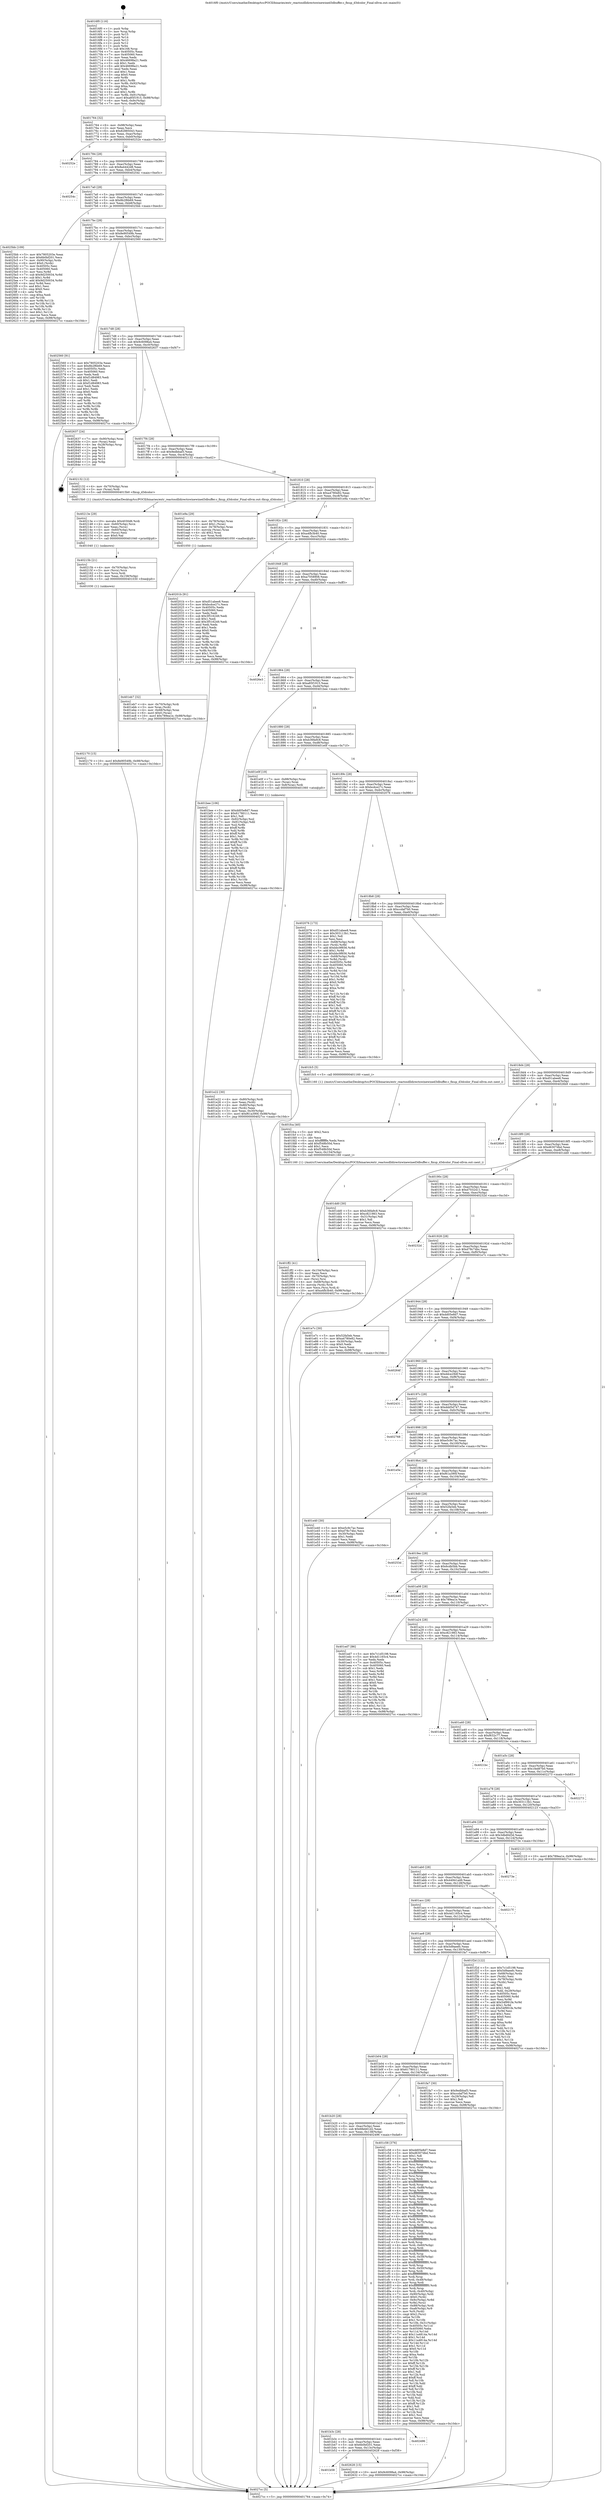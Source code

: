 digraph "0x4016f0" {
  label = "0x4016f0 (/mnt/c/Users/mathe/Desktop/tcc/POCII/binaries/extr_reactosdlldirectxwinewined3dbuffer.c_fixup_d3dcolor_Final-ollvm.out::main(0))"
  labelloc = "t"
  node[shape=record]

  Entry [label="",width=0.3,height=0.3,shape=circle,fillcolor=black,style=filled]
  "0x401764" [label="{
     0x401764 [32]\l
     | [instrs]\l
     &nbsp;&nbsp;0x401764 \<+6\>: mov -0x98(%rbp),%eax\l
     &nbsp;&nbsp;0x40176a \<+2\>: mov %eax,%ecx\l
     &nbsp;&nbsp;0x40176c \<+6\>: sub $0x82885043,%ecx\l
     &nbsp;&nbsp;0x401772 \<+6\>: mov %eax,-0xac(%rbp)\l
     &nbsp;&nbsp;0x401778 \<+6\>: mov %ecx,-0xb0(%rbp)\l
     &nbsp;&nbsp;0x40177e \<+6\>: je 000000000040252e \<main+0xe3e\>\l
  }"]
  "0x40252e" [label="{
     0x40252e\l
  }", style=dashed]
  "0x401784" [label="{
     0x401784 [28]\l
     | [instrs]\l
     &nbsp;&nbsp;0x401784 \<+5\>: jmp 0000000000401789 \<main+0x99\>\l
     &nbsp;&nbsp;0x401789 \<+6\>: mov -0xac(%rbp),%eax\l
     &nbsp;&nbsp;0x40178f \<+5\>: sub $0x8a4442d8,%eax\l
     &nbsp;&nbsp;0x401794 \<+6\>: mov %eax,-0xb4(%rbp)\l
     &nbsp;&nbsp;0x40179a \<+6\>: je 000000000040254c \<main+0xe5c\>\l
  }"]
  Exit [label="",width=0.3,height=0.3,shape=circle,fillcolor=black,style=filled,peripheries=2]
  "0x40254c" [label="{
     0x40254c\l
  }", style=dashed]
  "0x4017a0" [label="{
     0x4017a0 [28]\l
     | [instrs]\l
     &nbsp;&nbsp;0x4017a0 \<+5\>: jmp 00000000004017a5 \<main+0xb5\>\l
     &nbsp;&nbsp;0x4017a5 \<+6\>: mov -0xac(%rbp),%eax\l
     &nbsp;&nbsp;0x4017ab \<+5\>: sub $0x8b2f6b69,%eax\l
     &nbsp;&nbsp;0x4017b0 \<+6\>: mov %eax,-0xb8(%rbp)\l
     &nbsp;&nbsp;0x4017b6 \<+6\>: je 00000000004025bb \<main+0xecb\>\l
  }"]
  "0x401b58" [label="{
     0x401b58\l
  }", style=dashed]
  "0x4025bb" [label="{
     0x4025bb [109]\l
     | [instrs]\l
     &nbsp;&nbsp;0x4025bb \<+5\>: mov $0x7805203e,%eax\l
     &nbsp;&nbsp;0x4025c0 \<+5\>: mov $0x6b0bf201,%ecx\l
     &nbsp;&nbsp;0x4025c5 \<+7\>: mov -0x90(%rbp),%rdx\l
     &nbsp;&nbsp;0x4025cc \<+6\>: movl $0x0,(%rdx)\l
     &nbsp;&nbsp;0x4025d2 \<+7\>: mov 0x40505c,%esi\l
     &nbsp;&nbsp;0x4025d9 \<+7\>: mov 0x405060,%edi\l
     &nbsp;&nbsp;0x4025e0 \<+3\>: mov %esi,%r8d\l
     &nbsp;&nbsp;0x4025e3 \<+7\>: sub $0x9d250034,%r8d\l
     &nbsp;&nbsp;0x4025ea \<+4\>: sub $0x1,%r8d\l
     &nbsp;&nbsp;0x4025ee \<+7\>: add $0x9d250034,%r8d\l
     &nbsp;&nbsp;0x4025f5 \<+4\>: imul %r8d,%esi\l
     &nbsp;&nbsp;0x4025f9 \<+3\>: and $0x1,%esi\l
     &nbsp;&nbsp;0x4025fc \<+3\>: cmp $0x0,%esi\l
     &nbsp;&nbsp;0x4025ff \<+4\>: sete %r9b\l
     &nbsp;&nbsp;0x402603 \<+3\>: cmp $0xa,%edi\l
     &nbsp;&nbsp;0x402606 \<+4\>: setl %r10b\l
     &nbsp;&nbsp;0x40260a \<+3\>: mov %r9b,%r11b\l
     &nbsp;&nbsp;0x40260d \<+3\>: and %r10b,%r11b\l
     &nbsp;&nbsp;0x402610 \<+3\>: xor %r10b,%r9b\l
     &nbsp;&nbsp;0x402613 \<+3\>: or %r9b,%r11b\l
     &nbsp;&nbsp;0x402616 \<+4\>: test $0x1,%r11b\l
     &nbsp;&nbsp;0x40261a \<+3\>: cmovne %ecx,%eax\l
     &nbsp;&nbsp;0x40261d \<+6\>: mov %eax,-0x98(%rbp)\l
     &nbsp;&nbsp;0x402623 \<+5\>: jmp 00000000004027cc \<main+0x10dc\>\l
  }"]
  "0x4017bc" [label="{
     0x4017bc [28]\l
     | [instrs]\l
     &nbsp;&nbsp;0x4017bc \<+5\>: jmp 00000000004017c1 \<main+0xd1\>\l
     &nbsp;&nbsp;0x4017c1 \<+6\>: mov -0xac(%rbp),%eax\l
     &nbsp;&nbsp;0x4017c7 \<+5\>: sub $0x8e90549b,%eax\l
     &nbsp;&nbsp;0x4017cc \<+6\>: mov %eax,-0xbc(%rbp)\l
     &nbsp;&nbsp;0x4017d2 \<+6\>: je 0000000000402560 \<main+0xe70\>\l
  }"]
  "0x402628" [label="{
     0x402628 [15]\l
     | [instrs]\l
     &nbsp;&nbsp;0x402628 \<+10\>: movl $0x9c6098a4,-0x98(%rbp)\l
     &nbsp;&nbsp;0x402632 \<+5\>: jmp 00000000004027cc \<main+0x10dc\>\l
  }"]
  "0x402560" [label="{
     0x402560 [91]\l
     | [instrs]\l
     &nbsp;&nbsp;0x402560 \<+5\>: mov $0x7805203e,%eax\l
     &nbsp;&nbsp;0x402565 \<+5\>: mov $0x8b2f6b69,%ecx\l
     &nbsp;&nbsp;0x40256a \<+7\>: mov 0x40505c,%edx\l
     &nbsp;&nbsp;0x402571 \<+7\>: mov 0x405060,%esi\l
     &nbsp;&nbsp;0x402578 \<+2\>: mov %edx,%edi\l
     &nbsp;&nbsp;0x40257a \<+6\>: add $0xf1d84983,%edi\l
     &nbsp;&nbsp;0x402580 \<+3\>: sub $0x1,%edi\l
     &nbsp;&nbsp;0x402583 \<+6\>: sub $0xf1d84983,%edi\l
     &nbsp;&nbsp;0x402589 \<+3\>: imul %edi,%edx\l
     &nbsp;&nbsp;0x40258c \<+3\>: and $0x1,%edx\l
     &nbsp;&nbsp;0x40258f \<+3\>: cmp $0x0,%edx\l
     &nbsp;&nbsp;0x402592 \<+4\>: sete %r8b\l
     &nbsp;&nbsp;0x402596 \<+3\>: cmp $0xa,%esi\l
     &nbsp;&nbsp;0x402599 \<+4\>: setl %r9b\l
     &nbsp;&nbsp;0x40259d \<+3\>: mov %r8b,%r10b\l
     &nbsp;&nbsp;0x4025a0 \<+3\>: and %r9b,%r10b\l
     &nbsp;&nbsp;0x4025a3 \<+3\>: xor %r9b,%r8b\l
     &nbsp;&nbsp;0x4025a6 \<+3\>: or %r8b,%r10b\l
     &nbsp;&nbsp;0x4025a9 \<+4\>: test $0x1,%r10b\l
     &nbsp;&nbsp;0x4025ad \<+3\>: cmovne %ecx,%eax\l
     &nbsp;&nbsp;0x4025b0 \<+6\>: mov %eax,-0x98(%rbp)\l
     &nbsp;&nbsp;0x4025b6 \<+5\>: jmp 00000000004027cc \<main+0x10dc\>\l
  }"]
  "0x4017d8" [label="{
     0x4017d8 [28]\l
     | [instrs]\l
     &nbsp;&nbsp;0x4017d8 \<+5\>: jmp 00000000004017dd \<main+0xed\>\l
     &nbsp;&nbsp;0x4017dd \<+6\>: mov -0xac(%rbp),%eax\l
     &nbsp;&nbsp;0x4017e3 \<+5\>: sub $0x9c6098a4,%eax\l
     &nbsp;&nbsp;0x4017e8 \<+6\>: mov %eax,-0xc0(%rbp)\l
     &nbsp;&nbsp;0x4017ee \<+6\>: je 0000000000402637 \<main+0xf47\>\l
  }"]
  "0x401b3c" [label="{
     0x401b3c [28]\l
     | [instrs]\l
     &nbsp;&nbsp;0x401b3c \<+5\>: jmp 0000000000401b41 \<main+0x451\>\l
     &nbsp;&nbsp;0x401b41 \<+6\>: mov -0xac(%rbp),%eax\l
     &nbsp;&nbsp;0x401b47 \<+5\>: sub $0x6b0bf201,%eax\l
     &nbsp;&nbsp;0x401b4c \<+6\>: mov %eax,-0x13c(%rbp)\l
     &nbsp;&nbsp;0x401b52 \<+6\>: je 0000000000402628 \<main+0xf38\>\l
  }"]
  "0x402637" [label="{
     0x402637 [24]\l
     | [instrs]\l
     &nbsp;&nbsp;0x402637 \<+7\>: mov -0x90(%rbp),%rax\l
     &nbsp;&nbsp;0x40263e \<+2\>: mov (%rax),%eax\l
     &nbsp;&nbsp;0x402640 \<+4\>: lea -0x28(%rbp),%rsp\l
     &nbsp;&nbsp;0x402644 \<+1\>: pop %rbx\l
     &nbsp;&nbsp;0x402645 \<+2\>: pop %r12\l
     &nbsp;&nbsp;0x402647 \<+2\>: pop %r13\l
     &nbsp;&nbsp;0x402649 \<+2\>: pop %r14\l
     &nbsp;&nbsp;0x40264b \<+2\>: pop %r15\l
     &nbsp;&nbsp;0x40264d \<+1\>: pop %rbp\l
     &nbsp;&nbsp;0x40264e \<+1\>: ret\l
  }"]
  "0x4017f4" [label="{
     0x4017f4 [28]\l
     | [instrs]\l
     &nbsp;&nbsp;0x4017f4 \<+5\>: jmp 00000000004017f9 \<main+0x109\>\l
     &nbsp;&nbsp;0x4017f9 \<+6\>: mov -0xac(%rbp),%eax\l
     &nbsp;&nbsp;0x4017ff \<+5\>: sub $0x9edbbaf3,%eax\l
     &nbsp;&nbsp;0x401804 \<+6\>: mov %eax,-0xc4(%rbp)\l
     &nbsp;&nbsp;0x40180a \<+6\>: je 0000000000402132 \<main+0xa42\>\l
  }"]
  "0x402496" [label="{
     0x402496\l
  }", style=dashed]
  "0x402132" [label="{
     0x402132 [12]\l
     | [instrs]\l
     &nbsp;&nbsp;0x402132 \<+4\>: mov -0x70(%rbp),%rax\l
     &nbsp;&nbsp;0x402136 \<+3\>: mov (%rax),%rdi\l
     &nbsp;&nbsp;0x402139 \<+5\>: call 00000000004015b0 \<fixup_d3dcolor\>\l
     | [calls]\l
     &nbsp;&nbsp;0x4015b0 \{1\} (/mnt/c/Users/mathe/Desktop/tcc/POCII/binaries/extr_reactosdlldirectxwinewined3dbuffer.c_fixup_d3dcolor_Final-ollvm.out::fixup_d3dcolor)\l
  }"]
  "0x401810" [label="{
     0x401810 [28]\l
     | [instrs]\l
     &nbsp;&nbsp;0x401810 \<+5\>: jmp 0000000000401815 \<main+0x125\>\l
     &nbsp;&nbsp;0x401815 \<+6\>: mov -0xac(%rbp),%eax\l
     &nbsp;&nbsp;0x40181b \<+5\>: sub $0xa4780e82,%eax\l
     &nbsp;&nbsp;0x401820 \<+6\>: mov %eax,-0xc8(%rbp)\l
     &nbsp;&nbsp;0x401826 \<+6\>: je 0000000000401e9a \<main+0x7aa\>\l
  }"]
  "0x402170" [label="{
     0x402170 [15]\l
     | [instrs]\l
     &nbsp;&nbsp;0x402170 \<+10\>: movl $0x8e90549b,-0x98(%rbp)\l
     &nbsp;&nbsp;0x40217a \<+5\>: jmp 00000000004027cc \<main+0x10dc\>\l
  }"]
  "0x401e9a" [label="{
     0x401e9a [29]\l
     | [instrs]\l
     &nbsp;&nbsp;0x401e9a \<+4\>: mov -0x78(%rbp),%rax\l
     &nbsp;&nbsp;0x401e9e \<+6\>: movl $0x1,(%rax)\l
     &nbsp;&nbsp;0x401ea4 \<+4\>: mov -0x78(%rbp),%rax\l
     &nbsp;&nbsp;0x401ea8 \<+3\>: movslq (%rax),%rax\l
     &nbsp;&nbsp;0x401eab \<+4\>: shl $0x2,%rax\l
     &nbsp;&nbsp;0x401eaf \<+3\>: mov %rax,%rdi\l
     &nbsp;&nbsp;0x401eb2 \<+5\>: call 0000000000401050 \<malloc@plt\>\l
     | [calls]\l
     &nbsp;&nbsp;0x401050 \{1\} (unknown)\l
  }"]
  "0x40182c" [label="{
     0x40182c [28]\l
     | [instrs]\l
     &nbsp;&nbsp;0x40182c \<+5\>: jmp 0000000000401831 \<main+0x141\>\l
     &nbsp;&nbsp;0x401831 \<+6\>: mov -0xac(%rbp),%eax\l
     &nbsp;&nbsp;0x401837 \<+5\>: sub $0xa4fb3b40,%eax\l
     &nbsp;&nbsp;0x40183c \<+6\>: mov %eax,-0xcc(%rbp)\l
     &nbsp;&nbsp;0x401842 \<+6\>: je 000000000040201b \<main+0x92b\>\l
  }"]
  "0x40215b" [label="{
     0x40215b [21]\l
     | [instrs]\l
     &nbsp;&nbsp;0x40215b \<+4\>: mov -0x70(%rbp),%rcx\l
     &nbsp;&nbsp;0x40215f \<+3\>: mov (%rcx),%rcx\l
     &nbsp;&nbsp;0x402162 \<+3\>: mov %rcx,%rdi\l
     &nbsp;&nbsp;0x402165 \<+6\>: mov %eax,-0x158(%rbp)\l
     &nbsp;&nbsp;0x40216b \<+5\>: call 0000000000401030 \<free@plt\>\l
     | [calls]\l
     &nbsp;&nbsp;0x401030 \{1\} (unknown)\l
  }"]
  "0x40201b" [label="{
     0x40201b [91]\l
     | [instrs]\l
     &nbsp;&nbsp;0x40201b \<+5\>: mov $0xd51abee8,%eax\l
     &nbsp;&nbsp;0x402020 \<+5\>: mov $0xbcdce27c,%ecx\l
     &nbsp;&nbsp;0x402025 \<+7\>: mov 0x40505c,%edx\l
     &nbsp;&nbsp;0x40202c \<+7\>: mov 0x405060,%esi\l
     &nbsp;&nbsp;0x402033 \<+2\>: mov %edx,%edi\l
     &nbsp;&nbsp;0x402035 \<+6\>: sub $0x3f516249,%edi\l
     &nbsp;&nbsp;0x40203b \<+3\>: sub $0x1,%edi\l
     &nbsp;&nbsp;0x40203e \<+6\>: add $0x3f516249,%edi\l
     &nbsp;&nbsp;0x402044 \<+3\>: imul %edi,%edx\l
     &nbsp;&nbsp;0x402047 \<+3\>: and $0x1,%edx\l
     &nbsp;&nbsp;0x40204a \<+3\>: cmp $0x0,%edx\l
     &nbsp;&nbsp;0x40204d \<+4\>: sete %r8b\l
     &nbsp;&nbsp;0x402051 \<+3\>: cmp $0xa,%esi\l
     &nbsp;&nbsp;0x402054 \<+4\>: setl %r9b\l
     &nbsp;&nbsp;0x402058 \<+3\>: mov %r8b,%r10b\l
     &nbsp;&nbsp;0x40205b \<+3\>: and %r9b,%r10b\l
     &nbsp;&nbsp;0x40205e \<+3\>: xor %r9b,%r8b\l
     &nbsp;&nbsp;0x402061 \<+3\>: or %r8b,%r10b\l
     &nbsp;&nbsp;0x402064 \<+4\>: test $0x1,%r10b\l
     &nbsp;&nbsp;0x402068 \<+3\>: cmovne %ecx,%eax\l
     &nbsp;&nbsp;0x40206b \<+6\>: mov %eax,-0x98(%rbp)\l
     &nbsp;&nbsp;0x402071 \<+5\>: jmp 00000000004027cc \<main+0x10dc\>\l
  }"]
  "0x401848" [label="{
     0x401848 [28]\l
     | [instrs]\l
     &nbsp;&nbsp;0x401848 \<+5\>: jmp 000000000040184d \<main+0x15d\>\l
     &nbsp;&nbsp;0x40184d \<+6\>: mov -0xac(%rbp),%eax\l
     &nbsp;&nbsp;0x401853 \<+5\>: sub $0xa7058908,%eax\l
     &nbsp;&nbsp;0x401858 \<+6\>: mov %eax,-0xd0(%rbp)\l
     &nbsp;&nbsp;0x40185e \<+6\>: je 00000000004026e3 \<main+0xff3\>\l
  }"]
  "0x40213e" [label="{
     0x40213e [29]\l
     | [instrs]\l
     &nbsp;&nbsp;0x40213e \<+10\>: movabs $0x4030d6,%rdi\l
     &nbsp;&nbsp;0x402148 \<+4\>: mov -0x60(%rbp),%rcx\l
     &nbsp;&nbsp;0x40214c \<+2\>: mov %eax,(%rcx)\l
     &nbsp;&nbsp;0x40214e \<+4\>: mov -0x60(%rbp),%rcx\l
     &nbsp;&nbsp;0x402152 \<+2\>: mov (%rcx),%esi\l
     &nbsp;&nbsp;0x402154 \<+2\>: mov $0x0,%al\l
     &nbsp;&nbsp;0x402156 \<+5\>: call 0000000000401040 \<printf@plt\>\l
     | [calls]\l
     &nbsp;&nbsp;0x401040 \{1\} (unknown)\l
  }"]
  "0x4026e3" [label="{
     0x4026e3\l
  }", style=dashed]
  "0x401864" [label="{
     0x401864 [28]\l
     | [instrs]\l
     &nbsp;&nbsp;0x401864 \<+5\>: jmp 0000000000401869 \<main+0x179\>\l
     &nbsp;&nbsp;0x401869 \<+6\>: mov -0xac(%rbp),%eax\l
     &nbsp;&nbsp;0x40186f \<+5\>: sub $0xa85f1915,%eax\l
     &nbsp;&nbsp;0x401874 \<+6\>: mov %eax,-0xd4(%rbp)\l
     &nbsp;&nbsp;0x40187a \<+6\>: je 0000000000401bee \<main+0x4fe\>\l
  }"]
  "0x401ff2" [label="{
     0x401ff2 [41]\l
     | [instrs]\l
     &nbsp;&nbsp;0x401ff2 \<+6\>: mov -0x154(%rbp),%ecx\l
     &nbsp;&nbsp;0x401ff8 \<+3\>: imul %eax,%ecx\l
     &nbsp;&nbsp;0x401ffb \<+4\>: mov -0x70(%rbp),%rsi\l
     &nbsp;&nbsp;0x401fff \<+3\>: mov (%rsi),%rsi\l
     &nbsp;&nbsp;0x402002 \<+4\>: mov -0x68(%rbp),%rdi\l
     &nbsp;&nbsp;0x402006 \<+3\>: movslq (%rdi),%rdi\l
     &nbsp;&nbsp;0x402009 \<+3\>: mov %ecx,(%rsi,%rdi,4)\l
     &nbsp;&nbsp;0x40200c \<+10\>: movl $0xa4fb3b40,-0x98(%rbp)\l
     &nbsp;&nbsp;0x402016 \<+5\>: jmp 00000000004027cc \<main+0x10dc\>\l
  }"]
  "0x401bee" [label="{
     0x401bee [106]\l
     | [instrs]\l
     &nbsp;&nbsp;0x401bee \<+5\>: mov $0xdd05e8d7,%eax\l
     &nbsp;&nbsp;0x401bf3 \<+5\>: mov $0x61780111,%ecx\l
     &nbsp;&nbsp;0x401bf8 \<+2\>: mov $0x1,%dl\l
     &nbsp;&nbsp;0x401bfa \<+7\>: mov -0x92(%rbp),%sil\l
     &nbsp;&nbsp;0x401c01 \<+7\>: mov -0x91(%rbp),%dil\l
     &nbsp;&nbsp;0x401c08 \<+3\>: mov %sil,%r8b\l
     &nbsp;&nbsp;0x401c0b \<+4\>: xor $0xff,%r8b\l
     &nbsp;&nbsp;0x401c0f \<+3\>: mov %dil,%r9b\l
     &nbsp;&nbsp;0x401c12 \<+4\>: xor $0xff,%r9b\l
     &nbsp;&nbsp;0x401c16 \<+3\>: xor $0x1,%dl\l
     &nbsp;&nbsp;0x401c19 \<+3\>: mov %r8b,%r10b\l
     &nbsp;&nbsp;0x401c1c \<+4\>: and $0xff,%r10b\l
     &nbsp;&nbsp;0x401c20 \<+3\>: and %dl,%sil\l
     &nbsp;&nbsp;0x401c23 \<+3\>: mov %r9b,%r11b\l
     &nbsp;&nbsp;0x401c26 \<+4\>: and $0xff,%r11b\l
     &nbsp;&nbsp;0x401c2a \<+3\>: and %dl,%dil\l
     &nbsp;&nbsp;0x401c2d \<+3\>: or %sil,%r10b\l
     &nbsp;&nbsp;0x401c30 \<+3\>: or %dil,%r11b\l
     &nbsp;&nbsp;0x401c33 \<+3\>: xor %r11b,%r10b\l
     &nbsp;&nbsp;0x401c36 \<+3\>: or %r9b,%r8b\l
     &nbsp;&nbsp;0x401c39 \<+4\>: xor $0xff,%r8b\l
     &nbsp;&nbsp;0x401c3d \<+3\>: or $0x1,%dl\l
     &nbsp;&nbsp;0x401c40 \<+3\>: and %dl,%r8b\l
     &nbsp;&nbsp;0x401c43 \<+3\>: or %r8b,%r10b\l
     &nbsp;&nbsp;0x401c46 \<+4\>: test $0x1,%r10b\l
     &nbsp;&nbsp;0x401c4a \<+3\>: cmovne %ecx,%eax\l
     &nbsp;&nbsp;0x401c4d \<+6\>: mov %eax,-0x98(%rbp)\l
     &nbsp;&nbsp;0x401c53 \<+5\>: jmp 00000000004027cc \<main+0x10dc\>\l
  }"]
  "0x401880" [label="{
     0x401880 [28]\l
     | [instrs]\l
     &nbsp;&nbsp;0x401880 \<+5\>: jmp 0000000000401885 \<main+0x195\>\l
     &nbsp;&nbsp;0x401885 \<+6\>: mov -0xac(%rbp),%eax\l
     &nbsp;&nbsp;0x40188b \<+5\>: sub $0xb36fa9c8,%eax\l
     &nbsp;&nbsp;0x401890 \<+6\>: mov %eax,-0xd8(%rbp)\l
     &nbsp;&nbsp;0x401896 \<+6\>: je 0000000000401e0f \<main+0x71f\>\l
  }"]
  "0x4027cc" [label="{
     0x4027cc [5]\l
     | [instrs]\l
     &nbsp;&nbsp;0x4027cc \<+5\>: jmp 0000000000401764 \<main+0x74\>\l
  }"]
  "0x4016f0" [label="{
     0x4016f0 [116]\l
     | [instrs]\l
     &nbsp;&nbsp;0x4016f0 \<+1\>: push %rbp\l
     &nbsp;&nbsp;0x4016f1 \<+3\>: mov %rsp,%rbp\l
     &nbsp;&nbsp;0x4016f4 \<+2\>: push %r15\l
     &nbsp;&nbsp;0x4016f6 \<+2\>: push %r14\l
     &nbsp;&nbsp;0x4016f8 \<+2\>: push %r13\l
     &nbsp;&nbsp;0x4016fa \<+2\>: push %r12\l
     &nbsp;&nbsp;0x4016fc \<+1\>: push %rbx\l
     &nbsp;&nbsp;0x4016fd \<+7\>: sub $0x168,%rsp\l
     &nbsp;&nbsp;0x401704 \<+7\>: mov 0x40505c,%eax\l
     &nbsp;&nbsp;0x40170b \<+7\>: mov 0x405060,%ecx\l
     &nbsp;&nbsp;0x401712 \<+2\>: mov %eax,%edx\l
     &nbsp;&nbsp;0x401714 \<+6\>: sub $0x46698a21,%edx\l
     &nbsp;&nbsp;0x40171a \<+3\>: sub $0x1,%edx\l
     &nbsp;&nbsp;0x40171d \<+6\>: add $0x46698a21,%edx\l
     &nbsp;&nbsp;0x401723 \<+3\>: imul %edx,%eax\l
     &nbsp;&nbsp;0x401726 \<+3\>: and $0x1,%eax\l
     &nbsp;&nbsp;0x401729 \<+3\>: cmp $0x0,%eax\l
     &nbsp;&nbsp;0x40172c \<+4\>: sete %r8b\l
     &nbsp;&nbsp;0x401730 \<+4\>: and $0x1,%r8b\l
     &nbsp;&nbsp;0x401734 \<+7\>: mov %r8b,-0x92(%rbp)\l
     &nbsp;&nbsp;0x40173b \<+3\>: cmp $0xa,%ecx\l
     &nbsp;&nbsp;0x40173e \<+4\>: setl %r8b\l
     &nbsp;&nbsp;0x401742 \<+4\>: and $0x1,%r8b\l
     &nbsp;&nbsp;0x401746 \<+7\>: mov %r8b,-0x91(%rbp)\l
     &nbsp;&nbsp;0x40174d \<+10\>: movl $0xa85f1915,-0x98(%rbp)\l
     &nbsp;&nbsp;0x401757 \<+6\>: mov %edi,-0x9c(%rbp)\l
     &nbsp;&nbsp;0x40175d \<+7\>: mov %rsi,-0xa8(%rbp)\l
  }"]
  "0x401fca" [label="{
     0x401fca [40]\l
     | [instrs]\l
     &nbsp;&nbsp;0x401fca \<+5\>: mov $0x2,%ecx\l
     &nbsp;&nbsp;0x401fcf \<+1\>: cltd\l
     &nbsp;&nbsp;0x401fd0 \<+2\>: idiv %ecx\l
     &nbsp;&nbsp;0x401fd2 \<+6\>: imul $0xfffffffe,%edx,%ecx\l
     &nbsp;&nbsp;0x401fd8 \<+6\>: add $0xf548b50d,%ecx\l
     &nbsp;&nbsp;0x401fde \<+3\>: add $0x1,%ecx\l
     &nbsp;&nbsp;0x401fe1 \<+6\>: sub $0xf548b50d,%ecx\l
     &nbsp;&nbsp;0x401fe7 \<+6\>: mov %ecx,-0x154(%rbp)\l
     &nbsp;&nbsp;0x401fed \<+5\>: call 0000000000401160 \<next_i\>\l
     | [calls]\l
     &nbsp;&nbsp;0x401160 \{1\} (/mnt/c/Users/mathe/Desktop/tcc/POCII/binaries/extr_reactosdlldirectxwinewined3dbuffer.c_fixup_d3dcolor_Final-ollvm.out::next_i)\l
  }"]
  "0x401e0f" [label="{
     0x401e0f [19]\l
     | [instrs]\l
     &nbsp;&nbsp;0x401e0f \<+7\>: mov -0x88(%rbp),%rax\l
     &nbsp;&nbsp;0x401e16 \<+3\>: mov (%rax),%rax\l
     &nbsp;&nbsp;0x401e19 \<+4\>: mov 0x8(%rax),%rdi\l
     &nbsp;&nbsp;0x401e1d \<+5\>: call 0000000000401060 \<atoi@plt\>\l
     | [calls]\l
     &nbsp;&nbsp;0x401060 \{1\} (unknown)\l
  }"]
  "0x40189c" [label="{
     0x40189c [28]\l
     | [instrs]\l
     &nbsp;&nbsp;0x40189c \<+5\>: jmp 00000000004018a1 \<main+0x1b1\>\l
     &nbsp;&nbsp;0x4018a1 \<+6\>: mov -0xac(%rbp),%eax\l
     &nbsp;&nbsp;0x4018a7 \<+5\>: sub $0xbcdce27c,%eax\l
     &nbsp;&nbsp;0x4018ac \<+6\>: mov %eax,-0xdc(%rbp)\l
     &nbsp;&nbsp;0x4018b2 \<+6\>: je 0000000000402076 \<main+0x986\>\l
  }"]
  "0x401eb7" [label="{
     0x401eb7 [32]\l
     | [instrs]\l
     &nbsp;&nbsp;0x401eb7 \<+4\>: mov -0x70(%rbp),%rdi\l
     &nbsp;&nbsp;0x401ebb \<+3\>: mov %rax,(%rdi)\l
     &nbsp;&nbsp;0x401ebe \<+4\>: mov -0x68(%rbp),%rax\l
     &nbsp;&nbsp;0x401ec2 \<+6\>: movl $0x0,(%rax)\l
     &nbsp;&nbsp;0x401ec8 \<+10\>: movl $0x789ea1e,-0x98(%rbp)\l
     &nbsp;&nbsp;0x401ed2 \<+5\>: jmp 00000000004027cc \<main+0x10dc\>\l
  }"]
  "0x402076" [label="{
     0x402076 [173]\l
     | [instrs]\l
     &nbsp;&nbsp;0x402076 \<+5\>: mov $0xd51abee8,%eax\l
     &nbsp;&nbsp;0x40207b \<+5\>: mov $0x303113b1,%ecx\l
     &nbsp;&nbsp;0x402080 \<+2\>: mov $0x1,%dl\l
     &nbsp;&nbsp;0x402082 \<+2\>: xor %esi,%esi\l
     &nbsp;&nbsp;0x402084 \<+4\>: mov -0x68(%rbp),%rdi\l
     &nbsp;&nbsp;0x402088 \<+3\>: mov (%rdi),%r8d\l
     &nbsp;&nbsp;0x40208b \<+7\>: add $0xbbc9f656,%r8d\l
     &nbsp;&nbsp;0x402092 \<+4\>: add $0x1,%r8d\l
     &nbsp;&nbsp;0x402096 \<+7\>: sub $0xbbc9f656,%r8d\l
     &nbsp;&nbsp;0x40209d \<+4\>: mov -0x68(%rbp),%rdi\l
     &nbsp;&nbsp;0x4020a1 \<+3\>: mov %r8d,(%rdi)\l
     &nbsp;&nbsp;0x4020a4 \<+8\>: mov 0x40505c,%r8d\l
     &nbsp;&nbsp;0x4020ac \<+8\>: mov 0x405060,%r9d\l
     &nbsp;&nbsp;0x4020b4 \<+3\>: sub $0x1,%esi\l
     &nbsp;&nbsp;0x4020b7 \<+3\>: mov %r8d,%r10d\l
     &nbsp;&nbsp;0x4020ba \<+3\>: add %esi,%r10d\l
     &nbsp;&nbsp;0x4020bd \<+4\>: imul %r10d,%r8d\l
     &nbsp;&nbsp;0x4020c1 \<+4\>: and $0x1,%r8d\l
     &nbsp;&nbsp;0x4020c5 \<+4\>: cmp $0x0,%r8d\l
     &nbsp;&nbsp;0x4020c9 \<+4\>: sete %r11b\l
     &nbsp;&nbsp;0x4020cd \<+4\>: cmp $0xa,%r9d\l
     &nbsp;&nbsp;0x4020d1 \<+3\>: setl %bl\l
     &nbsp;&nbsp;0x4020d4 \<+3\>: mov %r11b,%r14b\l
     &nbsp;&nbsp;0x4020d7 \<+4\>: xor $0xff,%r14b\l
     &nbsp;&nbsp;0x4020db \<+3\>: mov %bl,%r15b\l
     &nbsp;&nbsp;0x4020de \<+4\>: xor $0xff,%r15b\l
     &nbsp;&nbsp;0x4020e2 \<+3\>: xor $0x1,%dl\l
     &nbsp;&nbsp;0x4020e5 \<+3\>: mov %r14b,%r12b\l
     &nbsp;&nbsp;0x4020e8 \<+4\>: and $0xff,%r12b\l
     &nbsp;&nbsp;0x4020ec \<+3\>: and %dl,%r11b\l
     &nbsp;&nbsp;0x4020ef \<+3\>: mov %r15b,%r13b\l
     &nbsp;&nbsp;0x4020f2 \<+4\>: and $0xff,%r13b\l
     &nbsp;&nbsp;0x4020f6 \<+2\>: and %dl,%bl\l
     &nbsp;&nbsp;0x4020f8 \<+3\>: or %r11b,%r12b\l
     &nbsp;&nbsp;0x4020fb \<+3\>: or %bl,%r13b\l
     &nbsp;&nbsp;0x4020fe \<+3\>: xor %r13b,%r12b\l
     &nbsp;&nbsp;0x402101 \<+3\>: or %r15b,%r14b\l
     &nbsp;&nbsp;0x402104 \<+4\>: xor $0xff,%r14b\l
     &nbsp;&nbsp;0x402108 \<+3\>: or $0x1,%dl\l
     &nbsp;&nbsp;0x40210b \<+3\>: and %dl,%r14b\l
     &nbsp;&nbsp;0x40210e \<+3\>: or %r14b,%r12b\l
     &nbsp;&nbsp;0x402111 \<+4\>: test $0x1,%r12b\l
     &nbsp;&nbsp;0x402115 \<+3\>: cmovne %ecx,%eax\l
     &nbsp;&nbsp;0x402118 \<+6\>: mov %eax,-0x98(%rbp)\l
     &nbsp;&nbsp;0x40211e \<+5\>: jmp 00000000004027cc \<main+0x10dc\>\l
  }"]
  "0x4018b8" [label="{
     0x4018b8 [28]\l
     | [instrs]\l
     &nbsp;&nbsp;0x4018b8 \<+5\>: jmp 00000000004018bd \<main+0x1cd\>\l
     &nbsp;&nbsp;0x4018bd \<+6\>: mov -0xac(%rbp),%eax\l
     &nbsp;&nbsp;0x4018c3 \<+5\>: sub $0xccdaf7b0,%eax\l
     &nbsp;&nbsp;0x4018c8 \<+6\>: mov %eax,-0xe0(%rbp)\l
     &nbsp;&nbsp;0x4018ce \<+6\>: je 0000000000401fc5 \<main+0x8d5\>\l
  }"]
  "0x401e22" [label="{
     0x401e22 [30]\l
     | [instrs]\l
     &nbsp;&nbsp;0x401e22 \<+4\>: mov -0x80(%rbp),%rdi\l
     &nbsp;&nbsp;0x401e26 \<+2\>: mov %eax,(%rdi)\l
     &nbsp;&nbsp;0x401e28 \<+4\>: mov -0x80(%rbp),%rdi\l
     &nbsp;&nbsp;0x401e2c \<+2\>: mov (%rdi),%eax\l
     &nbsp;&nbsp;0x401e2e \<+3\>: mov %eax,-0x30(%rbp)\l
     &nbsp;&nbsp;0x401e31 \<+10\>: movl $0xf61a390f,-0x98(%rbp)\l
     &nbsp;&nbsp;0x401e3b \<+5\>: jmp 00000000004027cc \<main+0x10dc\>\l
  }"]
  "0x401fc5" [label="{
     0x401fc5 [5]\l
     | [instrs]\l
     &nbsp;&nbsp;0x401fc5 \<+5\>: call 0000000000401160 \<next_i\>\l
     | [calls]\l
     &nbsp;&nbsp;0x401160 \{1\} (/mnt/c/Users/mathe/Desktop/tcc/POCII/binaries/extr_reactosdlldirectxwinewined3dbuffer.c_fixup_d3dcolor_Final-ollvm.out::next_i)\l
  }"]
  "0x4018d4" [label="{
     0x4018d4 [28]\l
     | [instrs]\l
     &nbsp;&nbsp;0x4018d4 \<+5\>: jmp 00000000004018d9 \<main+0x1e9\>\l
     &nbsp;&nbsp;0x4018d9 \<+6\>: mov -0xac(%rbp),%eax\l
     &nbsp;&nbsp;0x4018df \<+5\>: sub $0xd51abee8,%eax\l
     &nbsp;&nbsp;0x4018e4 \<+6\>: mov %eax,-0xe4(%rbp)\l
     &nbsp;&nbsp;0x4018ea \<+6\>: je 00000000004026b9 \<main+0xfc9\>\l
  }"]
  "0x401b20" [label="{
     0x401b20 [28]\l
     | [instrs]\l
     &nbsp;&nbsp;0x401b20 \<+5\>: jmp 0000000000401b25 \<main+0x435\>\l
     &nbsp;&nbsp;0x401b25 \<+6\>: mov -0xac(%rbp),%eax\l
     &nbsp;&nbsp;0x401b2b \<+5\>: sub $0x68eb61d2,%eax\l
     &nbsp;&nbsp;0x401b30 \<+6\>: mov %eax,-0x138(%rbp)\l
     &nbsp;&nbsp;0x401b36 \<+6\>: je 0000000000402496 \<main+0xda6\>\l
  }"]
  "0x4026b9" [label="{
     0x4026b9\l
  }", style=dashed]
  "0x4018f0" [label="{
     0x4018f0 [28]\l
     | [instrs]\l
     &nbsp;&nbsp;0x4018f0 \<+5\>: jmp 00000000004018f5 \<main+0x205\>\l
     &nbsp;&nbsp;0x4018f5 \<+6\>: mov -0xac(%rbp),%eax\l
     &nbsp;&nbsp;0x4018fb \<+5\>: sub $0xd6307dbd,%eax\l
     &nbsp;&nbsp;0x401900 \<+6\>: mov %eax,-0xe8(%rbp)\l
     &nbsp;&nbsp;0x401906 \<+6\>: je 0000000000401dd0 \<main+0x6e0\>\l
  }"]
  "0x401c58" [label="{
     0x401c58 [376]\l
     | [instrs]\l
     &nbsp;&nbsp;0x401c58 \<+5\>: mov $0xdd05e8d7,%eax\l
     &nbsp;&nbsp;0x401c5d \<+5\>: mov $0xd6307dbd,%ecx\l
     &nbsp;&nbsp;0x401c62 \<+2\>: mov $0x1,%dl\l
     &nbsp;&nbsp;0x401c64 \<+3\>: mov %rsp,%rsi\l
     &nbsp;&nbsp;0x401c67 \<+4\>: add $0xfffffffffffffff0,%rsi\l
     &nbsp;&nbsp;0x401c6b \<+3\>: mov %rsi,%rsp\l
     &nbsp;&nbsp;0x401c6e \<+7\>: mov %rsi,-0x90(%rbp)\l
     &nbsp;&nbsp;0x401c75 \<+3\>: mov %rsp,%rsi\l
     &nbsp;&nbsp;0x401c78 \<+4\>: add $0xfffffffffffffff0,%rsi\l
     &nbsp;&nbsp;0x401c7c \<+3\>: mov %rsi,%rsp\l
     &nbsp;&nbsp;0x401c7f \<+3\>: mov %rsp,%rdi\l
     &nbsp;&nbsp;0x401c82 \<+4\>: add $0xfffffffffffffff0,%rdi\l
     &nbsp;&nbsp;0x401c86 \<+3\>: mov %rdi,%rsp\l
     &nbsp;&nbsp;0x401c89 \<+7\>: mov %rdi,-0x88(%rbp)\l
     &nbsp;&nbsp;0x401c90 \<+3\>: mov %rsp,%rdi\l
     &nbsp;&nbsp;0x401c93 \<+4\>: add $0xfffffffffffffff0,%rdi\l
     &nbsp;&nbsp;0x401c97 \<+3\>: mov %rdi,%rsp\l
     &nbsp;&nbsp;0x401c9a \<+4\>: mov %rdi,-0x80(%rbp)\l
     &nbsp;&nbsp;0x401c9e \<+3\>: mov %rsp,%rdi\l
     &nbsp;&nbsp;0x401ca1 \<+4\>: add $0xfffffffffffffff0,%rdi\l
     &nbsp;&nbsp;0x401ca5 \<+3\>: mov %rdi,%rsp\l
     &nbsp;&nbsp;0x401ca8 \<+4\>: mov %rdi,-0x78(%rbp)\l
     &nbsp;&nbsp;0x401cac \<+3\>: mov %rsp,%rdi\l
     &nbsp;&nbsp;0x401caf \<+4\>: add $0xfffffffffffffff0,%rdi\l
     &nbsp;&nbsp;0x401cb3 \<+3\>: mov %rdi,%rsp\l
     &nbsp;&nbsp;0x401cb6 \<+4\>: mov %rdi,-0x70(%rbp)\l
     &nbsp;&nbsp;0x401cba \<+3\>: mov %rsp,%rdi\l
     &nbsp;&nbsp;0x401cbd \<+4\>: add $0xfffffffffffffff0,%rdi\l
     &nbsp;&nbsp;0x401cc1 \<+3\>: mov %rdi,%rsp\l
     &nbsp;&nbsp;0x401cc4 \<+4\>: mov %rdi,-0x68(%rbp)\l
     &nbsp;&nbsp;0x401cc8 \<+3\>: mov %rsp,%rdi\l
     &nbsp;&nbsp;0x401ccb \<+4\>: add $0xfffffffffffffff0,%rdi\l
     &nbsp;&nbsp;0x401ccf \<+3\>: mov %rdi,%rsp\l
     &nbsp;&nbsp;0x401cd2 \<+4\>: mov %rdi,-0x60(%rbp)\l
     &nbsp;&nbsp;0x401cd6 \<+3\>: mov %rsp,%rdi\l
     &nbsp;&nbsp;0x401cd9 \<+4\>: add $0xfffffffffffffff0,%rdi\l
     &nbsp;&nbsp;0x401cdd \<+3\>: mov %rdi,%rsp\l
     &nbsp;&nbsp;0x401ce0 \<+4\>: mov %rdi,-0x58(%rbp)\l
     &nbsp;&nbsp;0x401ce4 \<+3\>: mov %rsp,%rdi\l
     &nbsp;&nbsp;0x401ce7 \<+4\>: add $0xfffffffffffffff0,%rdi\l
     &nbsp;&nbsp;0x401ceb \<+3\>: mov %rdi,%rsp\l
     &nbsp;&nbsp;0x401cee \<+4\>: mov %rdi,-0x50(%rbp)\l
     &nbsp;&nbsp;0x401cf2 \<+3\>: mov %rsp,%rdi\l
     &nbsp;&nbsp;0x401cf5 \<+4\>: add $0xfffffffffffffff0,%rdi\l
     &nbsp;&nbsp;0x401cf9 \<+3\>: mov %rdi,%rsp\l
     &nbsp;&nbsp;0x401cfc \<+4\>: mov %rdi,-0x48(%rbp)\l
     &nbsp;&nbsp;0x401d00 \<+3\>: mov %rsp,%rdi\l
     &nbsp;&nbsp;0x401d03 \<+4\>: add $0xfffffffffffffff0,%rdi\l
     &nbsp;&nbsp;0x401d07 \<+3\>: mov %rdi,%rsp\l
     &nbsp;&nbsp;0x401d0a \<+4\>: mov %rdi,-0x40(%rbp)\l
     &nbsp;&nbsp;0x401d0e \<+7\>: mov -0x90(%rbp),%rdi\l
     &nbsp;&nbsp;0x401d15 \<+6\>: movl $0x0,(%rdi)\l
     &nbsp;&nbsp;0x401d1b \<+7\>: mov -0x9c(%rbp),%r8d\l
     &nbsp;&nbsp;0x401d22 \<+3\>: mov %r8d,(%rsi)\l
     &nbsp;&nbsp;0x401d25 \<+7\>: mov -0x88(%rbp),%rdi\l
     &nbsp;&nbsp;0x401d2c \<+7\>: mov -0xa8(%rbp),%r9\l
     &nbsp;&nbsp;0x401d33 \<+3\>: mov %r9,(%rdi)\l
     &nbsp;&nbsp;0x401d36 \<+3\>: cmpl $0x2,(%rsi)\l
     &nbsp;&nbsp;0x401d39 \<+4\>: setne %r10b\l
     &nbsp;&nbsp;0x401d3d \<+4\>: and $0x1,%r10b\l
     &nbsp;&nbsp;0x401d41 \<+4\>: mov %r10b,-0x31(%rbp)\l
     &nbsp;&nbsp;0x401d45 \<+8\>: mov 0x40505c,%r11d\l
     &nbsp;&nbsp;0x401d4d \<+7\>: mov 0x405060,%ebx\l
     &nbsp;&nbsp;0x401d54 \<+3\>: mov %r11d,%r14d\l
     &nbsp;&nbsp;0x401d57 \<+7\>: add $0x11a4814a,%r14d\l
     &nbsp;&nbsp;0x401d5e \<+4\>: sub $0x1,%r14d\l
     &nbsp;&nbsp;0x401d62 \<+7\>: sub $0x11a4814a,%r14d\l
     &nbsp;&nbsp;0x401d69 \<+4\>: imul %r14d,%r11d\l
     &nbsp;&nbsp;0x401d6d \<+4\>: and $0x1,%r11d\l
     &nbsp;&nbsp;0x401d71 \<+4\>: cmp $0x0,%r11d\l
     &nbsp;&nbsp;0x401d75 \<+4\>: sete %r10b\l
     &nbsp;&nbsp;0x401d79 \<+3\>: cmp $0xa,%ebx\l
     &nbsp;&nbsp;0x401d7c \<+4\>: setl %r15b\l
     &nbsp;&nbsp;0x401d80 \<+3\>: mov %r10b,%r12b\l
     &nbsp;&nbsp;0x401d83 \<+4\>: xor $0xff,%r12b\l
     &nbsp;&nbsp;0x401d87 \<+3\>: mov %r15b,%r13b\l
     &nbsp;&nbsp;0x401d8a \<+4\>: xor $0xff,%r13b\l
     &nbsp;&nbsp;0x401d8e \<+3\>: xor $0x1,%dl\l
     &nbsp;&nbsp;0x401d91 \<+3\>: mov %r12b,%sil\l
     &nbsp;&nbsp;0x401d94 \<+4\>: and $0xff,%sil\l
     &nbsp;&nbsp;0x401d98 \<+3\>: and %dl,%r10b\l
     &nbsp;&nbsp;0x401d9b \<+3\>: mov %r13b,%dil\l
     &nbsp;&nbsp;0x401d9e \<+4\>: and $0xff,%dil\l
     &nbsp;&nbsp;0x401da2 \<+3\>: and %dl,%r15b\l
     &nbsp;&nbsp;0x401da5 \<+3\>: or %r10b,%sil\l
     &nbsp;&nbsp;0x401da8 \<+3\>: or %r15b,%dil\l
     &nbsp;&nbsp;0x401dab \<+3\>: xor %dil,%sil\l
     &nbsp;&nbsp;0x401dae \<+3\>: or %r13b,%r12b\l
     &nbsp;&nbsp;0x401db1 \<+4\>: xor $0xff,%r12b\l
     &nbsp;&nbsp;0x401db5 \<+3\>: or $0x1,%dl\l
     &nbsp;&nbsp;0x401db8 \<+3\>: and %dl,%r12b\l
     &nbsp;&nbsp;0x401dbb \<+3\>: or %r12b,%sil\l
     &nbsp;&nbsp;0x401dbe \<+4\>: test $0x1,%sil\l
     &nbsp;&nbsp;0x401dc2 \<+3\>: cmovne %ecx,%eax\l
     &nbsp;&nbsp;0x401dc5 \<+6\>: mov %eax,-0x98(%rbp)\l
     &nbsp;&nbsp;0x401dcb \<+5\>: jmp 00000000004027cc \<main+0x10dc\>\l
  }"]
  "0x401dd0" [label="{
     0x401dd0 [30]\l
     | [instrs]\l
     &nbsp;&nbsp;0x401dd0 \<+5\>: mov $0xb36fa9c8,%eax\l
     &nbsp;&nbsp;0x401dd5 \<+5\>: mov $0xc821983,%ecx\l
     &nbsp;&nbsp;0x401dda \<+3\>: mov -0x31(%rbp),%dl\l
     &nbsp;&nbsp;0x401ddd \<+3\>: test $0x1,%dl\l
     &nbsp;&nbsp;0x401de0 \<+3\>: cmovne %ecx,%eax\l
     &nbsp;&nbsp;0x401de3 \<+6\>: mov %eax,-0x98(%rbp)\l
     &nbsp;&nbsp;0x401de9 \<+5\>: jmp 00000000004027cc \<main+0x10dc\>\l
  }"]
  "0x40190c" [label="{
     0x40190c [28]\l
     | [instrs]\l
     &nbsp;&nbsp;0x40190c \<+5\>: jmp 0000000000401911 \<main+0x221\>\l
     &nbsp;&nbsp;0x401911 \<+6\>: mov -0xac(%rbp),%eax\l
     &nbsp;&nbsp;0x401917 \<+5\>: sub $0xd7032411,%eax\l
     &nbsp;&nbsp;0x40191c \<+6\>: mov %eax,-0xec(%rbp)\l
     &nbsp;&nbsp;0x401922 \<+6\>: je 000000000040232d \<main+0xc3d\>\l
  }"]
  "0x401b04" [label="{
     0x401b04 [28]\l
     | [instrs]\l
     &nbsp;&nbsp;0x401b04 \<+5\>: jmp 0000000000401b09 \<main+0x419\>\l
     &nbsp;&nbsp;0x401b09 \<+6\>: mov -0xac(%rbp),%eax\l
     &nbsp;&nbsp;0x401b0f \<+5\>: sub $0x61780111,%eax\l
     &nbsp;&nbsp;0x401b14 \<+6\>: mov %eax,-0x134(%rbp)\l
     &nbsp;&nbsp;0x401b1a \<+6\>: je 0000000000401c58 \<main+0x568\>\l
  }"]
  "0x40232d" [label="{
     0x40232d\l
  }", style=dashed]
  "0x401928" [label="{
     0x401928 [28]\l
     | [instrs]\l
     &nbsp;&nbsp;0x401928 \<+5\>: jmp 000000000040192d \<main+0x23d\>\l
     &nbsp;&nbsp;0x40192d \<+6\>: mov -0xac(%rbp),%eax\l
     &nbsp;&nbsp;0x401933 \<+5\>: sub $0xd78c74bc,%eax\l
     &nbsp;&nbsp;0x401938 \<+6\>: mov %eax,-0xf0(%rbp)\l
     &nbsp;&nbsp;0x40193e \<+6\>: je 0000000000401e7c \<main+0x78c\>\l
  }"]
  "0x401fa7" [label="{
     0x401fa7 [30]\l
     | [instrs]\l
     &nbsp;&nbsp;0x401fa7 \<+5\>: mov $0x9edbbaf3,%eax\l
     &nbsp;&nbsp;0x401fac \<+5\>: mov $0xccdaf7b0,%ecx\l
     &nbsp;&nbsp;0x401fb1 \<+3\>: mov -0x29(%rbp),%dl\l
     &nbsp;&nbsp;0x401fb4 \<+3\>: test $0x1,%dl\l
     &nbsp;&nbsp;0x401fb7 \<+3\>: cmovne %ecx,%eax\l
     &nbsp;&nbsp;0x401fba \<+6\>: mov %eax,-0x98(%rbp)\l
     &nbsp;&nbsp;0x401fc0 \<+5\>: jmp 00000000004027cc \<main+0x10dc\>\l
  }"]
  "0x401e7c" [label="{
     0x401e7c [30]\l
     | [instrs]\l
     &nbsp;&nbsp;0x401e7c \<+5\>: mov $0x52fa5eb,%eax\l
     &nbsp;&nbsp;0x401e81 \<+5\>: mov $0xa4780e82,%ecx\l
     &nbsp;&nbsp;0x401e86 \<+3\>: mov -0x30(%rbp),%edx\l
     &nbsp;&nbsp;0x401e89 \<+3\>: cmp $0x0,%edx\l
     &nbsp;&nbsp;0x401e8c \<+3\>: cmove %ecx,%eax\l
     &nbsp;&nbsp;0x401e8f \<+6\>: mov %eax,-0x98(%rbp)\l
     &nbsp;&nbsp;0x401e95 \<+5\>: jmp 00000000004027cc \<main+0x10dc\>\l
  }"]
  "0x401944" [label="{
     0x401944 [28]\l
     | [instrs]\l
     &nbsp;&nbsp;0x401944 \<+5\>: jmp 0000000000401949 \<main+0x259\>\l
     &nbsp;&nbsp;0x401949 \<+6\>: mov -0xac(%rbp),%eax\l
     &nbsp;&nbsp;0x40194f \<+5\>: sub $0xdd05e8d7,%eax\l
     &nbsp;&nbsp;0x401954 \<+6\>: mov %eax,-0xf4(%rbp)\l
     &nbsp;&nbsp;0x40195a \<+6\>: je 000000000040264f \<main+0xf5f\>\l
  }"]
  "0x401ae8" [label="{
     0x401ae8 [28]\l
     | [instrs]\l
     &nbsp;&nbsp;0x401ae8 \<+5\>: jmp 0000000000401aed \<main+0x3fd\>\l
     &nbsp;&nbsp;0x401aed \<+6\>: mov -0xac(%rbp),%eax\l
     &nbsp;&nbsp;0x401af3 \<+5\>: sub $0x5d9aeefc,%eax\l
     &nbsp;&nbsp;0x401af8 \<+6\>: mov %eax,-0x130(%rbp)\l
     &nbsp;&nbsp;0x401afe \<+6\>: je 0000000000401fa7 \<main+0x8b7\>\l
  }"]
  "0x40264f" [label="{
     0x40264f\l
  }", style=dashed]
  "0x401960" [label="{
     0x401960 [28]\l
     | [instrs]\l
     &nbsp;&nbsp;0x401960 \<+5\>: jmp 0000000000401965 \<main+0x275\>\l
     &nbsp;&nbsp;0x401965 \<+6\>: mov -0xac(%rbp),%eax\l
     &nbsp;&nbsp;0x40196b \<+5\>: sub $0xddce29df,%eax\l
     &nbsp;&nbsp;0x401970 \<+6\>: mov %eax,-0xf8(%rbp)\l
     &nbsp;&nbsp;0x401976 \<+6\>: je 0000000000402431 \<main+0xd41\>\l
  }"]
  "0x401f2d" [label="{
     0x401f2d [122]\l
     | [instrs]\l
     &nbsp;&nbsp;0x401f2d \<+5\>: mov $0x7c1d5198,%eax\l
     &nbsp;&nbsp;0x401f32 \<+5\>: mov $0x5d9aeefc,%ecx\l
     &nbsp;&nbsp;0x401f37 \<+4\>: mov -0x68(%rbp),%rdx\l
     &nbsp;&nbsp;0x401f3b \<+2\>: mov (%rdx),%esi\l
     &nbsp;&nbsp;0x401f3d \<+4\>: mov -0x78(%rbp),%rdx\l
     &nbsp;&nbsp;0x401f41 \<+2\>: cmp (%rdx),%esi\l
     &nbsp;&nbsp;0x401f43 \<+4\>: setl %dil\l
     &nbsp;&nbsp;0x401f47 \<+4\>: and $0x1,%dil\l
     &nbsp;&nbsp;0x401f4b \<+4\>: mov %dil,-0x29(%rbp)\l
     &nbsp;&nbsp;0x401f4f \<+7\>: mov 0x40505c,%esi\l
     &nbsp;&nbsp;0x401f56 \<+8\>: mov 0x405060,%r8d\l
     &nbsp;&nbsp;0x401f5e \<+3\>: mov %esi,%r9d\l
     &nbsp;&nbsp;0x401f61 \<+7\>: add $0x54f991fe,%r9d\l
     &nbsp;&nbsp;0x401f68 \<+4\>: sub $0x1,%r9d\l
     &nbsp;&nbsp;0x401f6c \<+7\>: sub $0x54f991fe,%r9d\l
     &nbsp;&nbsp;0x401f73 \<+4\>: imul %r9d,%esi\l
     &nbsp;&nbsp;0x401f77 \<+3\>: and $0x1,%esi\l
     &nbsp;&nbsp;0x401f7a \<+3\>: cmp $0x0,%esi\l
     &nbsp;&nbsp;0x401f7d \<+4\>: sete %dil\l
     &nbsp;&nbsp;0x401f81 \<+4\>: cmp $0xa,%r8d\l
     &nbsp;&nbsp;0x401f85 \<+4\>: setl %r10b\l
     &nbsp;&nbsp;0x401f89 \<+3\>: mov %dil,%r11b\l
     &nbsp;&nbsp;0x401f8c \<+3\>: and %r10b,%r11b\l
     &nbsp;&nbsp;0x401f8f \<+3\>: xor %r10b,%dil\l
     &nbsp;&nbsp;0x401f92 \<+3\>: or %dil,%r11b\l
     &nbsp;&nbsp;0x401f95 \<+4\>: test $0x1,%r11b\l
     &nbsp;&nbsp;0x401f99 \<+3\>: cmovne %ecx,%eax\l
     &nbsp;&nbsp;0x401f9c \<+6\>: mov %eax,-0x98(%rbp)\l
     &nbsp;&nbsp;0x401fa2 \<+5\>: jmp 00000000004027cc \<main+0x10dc\>\l
  }"]
  "0x402431" [label="{
     0x402431\l
  }", style=dashed]
  "0x40197c" [label="{
     0x40197c [28]\l
     | [instrs]\l
     &nbsp;&nbsp;0x40197c \<+5\>: jmp 0000000000401981 \<main+0x291\>\l
     &nbsp;&nbsp;0x401981 \<+6\>: mov -0xac(%rbp),%eax\l
     &nbsp;&nbsp;0x401987 \<+5\>: sub $0xddd5d747,%eax\l
     &nbsp;&nbsp;0x40198c \<+6\>: mov %eax,-0xfc(%rbp)\l
     &nbsp;&nbsp;0x401992 \<+6\>: je 0000000000402768 \<main+0x1078\>\l
  }"]
  "0x401acc" [label="{
     0x401acc [28]\l
     | [instrs]\l
     &nbsp;&nbsp;0x401acc \<+5\>: jmp 0000000000401ad1 \<main+0x3e1\>\l
     &nbsp;&nbsp;0x401ad1 \<+6\>: mov -0xac(%rbp),%eax\l
     &nbsp;&nbsp;0x401ad7 \<+5\>: sub $0x4d1165c4,%eax\l
     &nbsp;&nbsp;0x401adc \<+6\>: mov %eax,-0x12c(%rbp)\l
     &nbsp;&nbsp;0x401ae2 \<+6\>: je 0000000000401f2d \<main+0x83d\>\l
  }"]
  "0x402768" [label="{
     0x402768\l
  }", style=dashed]
  "0x401998" [label="{
     0x401998 [28]\l
     | [instrs]\l
     &nbsp;&nbsp;0x401998 \<+5\>: jmp 000000000040199d \<main+0x2ad\>\l
     &nbsp;&nbsp;0x40199d \<+6\>: mov -0xac(%rbp),%eax\l
     &nbsp;&nbsp;0x4019a3 \<+5\>: sub $0xe5c9c7ac,%eax\l
     &nbsp;&nbsp;0x4019a8 \<+6\>: mov %eax,-0x100(%rbp)\l
     &nbsp;&nbsp;0x4019ae \<+6\>: je 0000000000401e5e \<main+0x76e\>\l
  }"]
  "0x40217f" [label="{
     0x40217f\l
  }", style=dashed]
  "0x401e5e" [label="{
     0x401e5e\l
  }", style=dashed]
  "0x4019b4" [label="{
     0x4019b4 [28]\l
     | [instrs]\l
     &nbsp;&nbsp;0x4019b4 \<+5\>: jmp 00000000004019b9 \<main+0x2c9\>\l
     &nbsp;&nbsp;0x4019b9 \<+6\>: mov -0xac(%rbp),%eax\l
     &nbsp;&nbsp;0x4019bf \<+5\>: sub $0xf61a390f,%eax\l
     &nbsp;&nbsp;0x4019c4 \<+6\>: mov %eax,-0x104(%rbp)\l
     &nbsp;&nbsp;0x4019ca \<+6\>: je 0000000000401e40 \<main+0x750\>\l
  }"]
  "0x401ab0" [label="{
     0x401ab0 [28]\l
     | [instrs]\l
     &nbsp;&nbsp;0x401ab0 \<+5\>: jmp 0000000000401ab5 \<main+0x3c5\>\l
     &nbsp;&nbsp;0x401ab5 \<+6\>: mov -0xac(%rbp),%eax\l
     &nbsp;&nbsp;0x401abb \<+5\>: sub $0x44941a49,%eax\l
     &nbsp;&nbsp;0x401ac0 \<+6\>: mov %eax,-0x128(%rbp)\l
     &nbsp;&nbsp;0x401ac6 \<+6\>: je 000000000040217f \<main+0xa8f\>\l
  }"]
  "0x401e40" [label="{
     0x401e40 [30]\l
     | [instrs]\l
     &nbsp;&nbsp;0x401e40 \<+5\>: mov $0xe5c9c7ac,%eax\l
     &nbsp;&nbsp;0x401e45 \<+5\>: mov $0xd78c74bc,%ecx\l
     &nbsp;&nbsp;0x401e4a \<+3\>: mov -0x30(%rbp),%edx\l
     &nbsp;&nbsp;0x401e4d \<+3\>: cmp $0x1,%edx\l
     &nbsp;&nbsp;0x401e50 \<+3\>: cmovl %ecx,%eax\l
     &nbsp;&nbsp;0x401e53 \<+6\>: mov %eax,-0x98(%rbp)\l
     &nbsp;&nbsp;0x401e59 \<+5\>: jmp 00000000004027cc \<main+0x10dc\>\l
  }"]
  "0x4019d0" [label="{
     0x4019d0 [28]\l
     | [instrs]\l
     &nbsp;&nbsp;0x4019d0 \<+5\>: jmp 00000000004019d5 \<main+0x2e5\>\l
     &nbsp;&nbsp;0x4019d5 \<+6\>: mov -0xac(%rbp),%eax\l
     &nbsp;&nbsp;0x4019db \<+5\>: sub $0x52fa5eb,%eax\l
     &nbsp;&nbsp;0x4019e0 \<+6\>: mov %eax,-0x108(%rbp)\l
     &nbsp;&nbsp;0x4019e6 \<+6\>: je 000000000040253d \<main+0xe4d\>\l
  }"]
  "0x40273e" [label="{
     0x40273e\l
  }", style=dashed]
  "0x40253d" [label="{
     0x40253d\l
  }", style=dashed]
  "0x4019ec" [label="{
     0x4019ec [28]\l
     | [instrs]\l
     &nbsp;&nbsp;0x4019ec \<+5\>: jmp 00000000004019f1 \<main+0x301\>\l
     &nbsp;&nbsp;0x4019f1 \<+6\>: mov -0xac(%rbp),%eax\l
     &nbsp;&nbsp;0x4019f7 \<+5\>: sub $0x6cdb5bb,%eax\l
     &nbsp;&nbsp;0x4019fc \<+6\>: mov %eax,-0x10c(%rbp)\l
     &nbsp;&nbsp;0x401a02 \<+6\>: je 0000000000402440 \<main+0xd50\>\l
  }"]
  "0x401a94" [label="{
     0x401a94 [28]\l
     | [instrs]\l
     &nbsp;&nbsp;0x401a94 \<+5\>: jmp 0000000000401a99 \<main+0x3a9\>\l
     &nbsp;&nbsp;0x401a99 \<+6\>: mov -0xac(%rbp),%eax\l
     &nbsp;&nbsp;0x401a9f \<+5\>: sub $0x3dbd0d3d,%eax\l
     &nbsp;&nbsp;0x401aa4 \<+6\>: mov %eax,-0x124(%rbp)\l
     &nbsp;&nbsp;0x401aaa \<+6\>: je 000000000040273e \<main+0x104e\>\l
  }"]
  "0x402440" [label="{
     0x402440\l
  }", style=dashed]
  "0x401a08" [label="{
     0x401a08 [28]\l
     | [instrs]\l
     &nbsp;&nbsp;0x401a08 \<+5\>: jmp 0000000000401a0d \<main+0x31d\>\l
     &nbsp;&nbsp;0x401a0d \<+6\>: mov -0xac(%rbp),%eax\l
     &nbsp;&nbsp;0x401a13 \<+5\>: sub $0x789ea1e,%eax\l
     &nbsp;&nbsp;0x401a18 \<+6\>: mov %eax,-0x110(%rbp)\l
     &nbsp;&nbsp;0x401a1e \<+6\>: je 0000000000401ed7 \<main+0x7e7\>\l
  }"]
  "0x402123" [label="{
     0x402123 [15]\l
     | [instrs]\l
     &nbsp;&nbsp;0x402123 \<+10\>: movl $0x789ea1e,-0x98(%rbp)\l
     &nbsp;&nbsp;0x40212d \<+5\>: jmp 00000000004027cc \<main+0x10dc\>\l
  }"]
  "0x401ed7" [label="{
     0x401ed7 [86]\l
     | [instrs]\l
     &nbsp;&nbsp;0x401ed7 \<+5\>: mov $0x7c1d5198,%eax\l
     &nbsp;&nbsp;0x401edc \<+5\>: mov $0x4d1165c4,%ecx\l
     &nbsp;&nbsp;0x401ee1 \<+2\>: xor %edx,%edx\l
     &nbsp;&nbsp;0x401ee3 \<+7\>: mov 0x40505c,%esi\l
     &nbsp;&nbsp;0x401eea \<+7\>: mov 0x405060,%edi\l
     &nbsp;&nbsp;0x401ef1 \<+3\>: sub $0x1,%edx\l
     &nbsp;&nbsp;0x401ef4 \<+3\>: mov %esi,%r8d\l
     &nbsp;&nbsp;0x401ef7 \<+3\>: add %edx,%r8d\l
     &nbsp;&nbsp;0x401efa \<+4\>: imul %r8d,%esi\l
     &nbsp;&nbsp;0x401efe \<+3\>: and $0x1,%esi\l
     &nbsp;&nbsp;0x401f01 \<+3\>: cmp $0x0,%esi\l
     &nbsp;&nbsp;0x401f04 \<+4\>: sete %r9b\l
     &nbsp;&nbsp;0x401f08 \<+3\>: cmp $0xa,%edi\l
     &nbsp;&nbsp;0x401f0b \<+4\>: setl %r10b\l
     &nbsp;&nbsp;0x401f0f \<+3\>: mov %r9b,%r11b\l
     &nbsp;&nbsp;0x401f12 \<+3\>: and %r10b,%r11b\l
     &nbsp;&nbsp;0x401f15 \<+3\>: xor %r10b,%r9b\l
     &nbsp;&nbsp;0x401f18 \<+3\>: or %r9b,%r11b\l
     &nbsp;&nbsp;0x401f1b \<+4\>: test $0x1,%r11b\l
     &nbsp;&nbsp;0x401f1f \<+3\>: cmovne %ecx,%eax\l
     &nbsp;&nbsp;0x401f22 \<+6\>: mov %eax,-0x98(%rbp)\l
     &nbsp;&nbsp;0x401f28 \<+5\>: jmp 00000000004027cc \<main+0x10dc\>\l
  }"]
  "0x401a24" [label="{
     0x401a24 [28]\l
     | [instrs]\l
     &nbsp;&nbsp;0x401a24 \<+5\>: jmp 0000000000401a29 \<main+0x339\>\l
     &nbsp;&nbsp;0x401a29 \<+6\>: mov -0xac(%rbp),%eax\l
     &nbsp;&nbsp;0x401a2f \<+5\>: sub $0xc821983,%eax\l
     &nbsp;&nbsp;0x401a34 \<+6\>: mov %eax,-0x114(%rbp)\l
     &nbsp;&nbsp;0x401a3a \<+6\>: je 0000000000401dee \<main+0x6fe\>\l
  }"]
  "0x401a78" [label="{
     0x401a78 [28]\l
     | [instrs]\l
     &nbsp;&nbsp;0x401a78 \<+5\>: jmp 0000000000401a7d \<main+0x38d\>\l
     &nbsp;&nbsp;0x401a7d \<+6\>: mov -0xac(%rbp),%eax\l
     &nbsp;&nbsp;0x401a83 \<+5\>: sub $0x303113b1,%eax\l
     &nbsp;&nbsp;0x401a88 \<+6\>: mov %eax,-0x120(%rbp)\l
     &nbsp;&nbsp;0x401a8e \<+6\>: je 0000000000402123 \<main+0xa33\>\l
  }"]
  "0x401dee" [label="{
     0x401dee\l
  }", style=dashed]
  "0x401a40" [label="{
     0x401a40 [28]\l
     | [instrs]\l
     &nbsp;&nbsp;0x401a40 \<+5\>: jmp 0000000000401a45 \<main+0x355\>\l
     &nbsp;&nbsp;0x401a45 \<+6\>: mov -0xac(%rbp),%eax\l
     &nbsp;&nbsp;0x401a4b \<+5\>: sub $0xf632c77,%eax\l
     &nbsp;&nbsp;0x401a50 \<+6\>: mov %eax,-0x118(%rbp)\l
     &nbsp;&nbsp;0x401a56 \<+6\>: je 00000000004021bc \<main+0xacc\>\l
  }"]
  "0x402273" [label="{
     0x402273\l
  }", style=dashed]
  "0x4021bc" [label="{
     0x4021bc\l
  }", style=dashed]
  "0x401a5c" [label="{
     0x401a5c [28]\l
     | [instrs]\l
     &nbsp;&nbsp;0x401a5c \<+5\>: jmp 0000000000401a61 \<main+0x371\>\l
     &nbsp;&nbsp;0x401a61 \<+6\>: mov -0xac(%rbp),%eax\l
     &nbsp;&nbsp;0x401a67 \<+5\>: sub $0x1fed87b0,%eax\l
     &nbsp;&nbsp;0x401a6c \<+6\>: mov %eax,-0x11c(%rbp)\l
     &nbsp;&nbsp;0x401a72 \<+6\>: je 0000000000402273 \<main+0xb83\>\l
  }"]
  Entry -> "0x4016f0" [label=" 1"]
  "0x401764" -> "0x40252e" [label=" 0"]
  "0x401764" -> "0x401784" [label=" 22"]
  "0x402637" -> Exit [label=" 1"]
  "0x401784" -> "0x40254c" [label=" 0"]
  "0x401784" -> "0x4017a0" [label=" 22"]
  "0x402628" -> "0x4027cc" [label=" 1"]
  "0x4017a0" -> "0x4025bb" [label=" 1"]
  "0x4017a0" -> "0x4017bc" [label=" 21"]
  "0x401b3c" -> "0x401b58" [label=" 0"]
  "0x4017bc" -> "0x402560" [label=" 1"]
  "0x4017bc" -> "0x4017d8" [label=" 20"]
  "0x401b3c" -> "0x402628" [label=" 1"]
  "0x4017d8" -> "0x402637" [label=" 1"]
  "0x4017d8" -> "0x4017f4" [label=" 19"]
  "0x401b20" -> "0x401b3c" [label=" 1"]
  "0x4017f4" -> "0x402132" [label=" 1"]
  "0x4017f4" -> "0x401810" [label=" 18"]
  "0x401b20" -> "0x402496" [label=" 0"]
  "0x401810" -> "0x401e9a" [label=" 1"]
  "0x401810" -> "0x40182c" [label=" 17"]
  "0x4025bb" -> "0x4027cc" [label=" 1"]
  "0x40182c" -> "0x40201b" [label=" 1"]
  "0x40182c" -> "0x401848" [label=" 16"]
  "0x402560" -> "0x4027cc" [label=" 1"]
  "0x401848" -> "0x4026e3" [label=" 0"]
  "0x401848" -> "0x401864" [label=" 16"]
  "0x402170" -> "0x4027cc" [label=" 1"]
  "0x401864" -> "0x401bee" [label=" 1"]
  "0x401864" -> "0x401880" [label=" 15"]
  "0x401bee" -> "0x4027cc" [label=" 1"]
  "0x4016f0" -> "0x401764" [label=" 1"]
  "0x4027cc" -> "0x401764" [label=" 21"]
  "0x40215b" -> "0x402170" [label=" 1"]
  "0x401880" -> "0x401e0f" [label=" 1"]
  "0x401880" -> "0x40189c" [label=" 14"]
  "0x40213e" -> "0x40215b" [label=" 1"]
  "0x40189c" -> "0x402076" [label=" 1"]
  "0x40189c" -> "0x4018b8" [label=" 13"]
  "0x402132" -> "0x40213e" [label=" 1"]
  "0x4018b8" -> "0x401fc5" [label=" 1"]
  "0x4018b8" -> "0x4018d4" [label=" 12"]
  "0x402123" -> "0x4027cc" [label=" 1"]
  "0x4018d4" -> "0x4026b9" [label=" 0"]
  "0x4018d4" -> "0x4018f0" [label=" 12"]
  "0x40201b" -> "0x4027cc" [label=" 1"]
  "0x4018f0" -> "0x401dd0" [label=" 1"]
  "0x4018f0" -> "0x40190c" [label=" 11"]
  "0x401ff2" -> "0x4027cc" [label=" 1"]
  "0x40190c" -> "0x40232d" [label=" 0"]
  "0x40190c" -> "0x401928" [label=" 11"]
  "0x401fc5" -> "0x401fca" [label=" 1"]
  "0x401928" -> "0x401e7c" [label=" 1"]
  "0x401928" -> "0x401944" [label=" 10"]
  "0x401fa7" -> "0x4027cc" [label=" 2"]
  "0x401944" -> "0x40264f" [label=" 0"]
  "0x401944" -> "0x401960" [label=" 10"]
  "0x401ed7" -> "0x4027cc" [label=" 2"]
  "0x401960" -> "0x402431" [label=" 0"]
  "0x401960" -> "0x40197c" [label=" 10"]
  "0x401eb7" -> "0x4027cc" [label=" 1"]
  "0x40197c" -> "0x402768" [label=" 0"]
  "0x40197c" -> "0x401998" [label=" 10"]
  "0x401e7c" -> "0x4027cc" [label=" 1"]
  "0x401998" -> "0x401e5e" [label=" 0"]
  "0x401998" -> "0x4019b4" [label=" 10"]
  "0x401e40" -> "0x4027cc" [label=" 1"]
  "0x4019b4" -> "0x401e40" [label=" 1"]
  "0x4019b4" -> "0x4019d0" [label=" 9"]
  "0x401e0f" -> "0x401e22" [label=" 1"]
  "0x4019d0" -> "0x40253d" [label=" 0"]
  "0x4019d0" -> "0x4019ec" [label=" 9"]
  "0x401dd0" -> "0x4027cc" [label=" 1"]
  "0x4019ec" -> "0x402440" [label=" 0"]
  "0x4019ec" -> "0x401a08" [label=" 9"]
  "0x402076" -> "0x4027cc" [label=" 1"]
  "0x401a08" -> "0x401ed7" [label=" 2"]
  "0x401a08" -> "0x401a24" [label=" 7"]
  "0x401b04" -> "0x401b20" [label=" 1"]
  "0x401a24" -> "0x401dee" [label=" 0"]
  "0x401a24" -> "0x401a40" [label=" 7"]
  "0x401fca" -> "0x401ff2" [label=" 1"]
  "0x401a40" -> "0x4021bc" [label=" 0"]
  "0x401a40" -> "0x401a5c" [label=" 7"]
  "0x401ae8" -> "0x401b04" [label=" 2"]
  "0x401a5c" -> "0x402273" [label=" 0"]
  "0x401a5c" -> "0x401a78" [label=" 7"]
  "0x401b04" -> "0x401c58" [label=" 1"]
  "0x401a78" -> "0x402123" [label=" 1"]
  "0x401a78" -> "0x401a94" [label=" 6"]
  "0x401c58" -> "0x4027cc" [label=" 1"]
  "0x401a94" -> "0x40273e" [label=" 0"]
  "0x401a94" -> "0x401ab0" [label=" 6"]
  "0x401e22" -> "0x4027cc" [label=" 1"]
  "0x401ab0" -> "0x40217f" [label=" 0"]
  "0x401ab0" -> "0x401acc" [label=" 6"]
  "0x401e9a" -> "0x401eb7" [label=" 1"]
  "0x401acc" -> "0x401f2d" [label=" 2"]
  "0x401acc" -> "0x401ae8" [label=" 4"]
  "0x401f2d" -> "0x4027cc" [label=" 2"]
  "0x401ae8" -> "0x401fa7" [label=" 2"]
}
